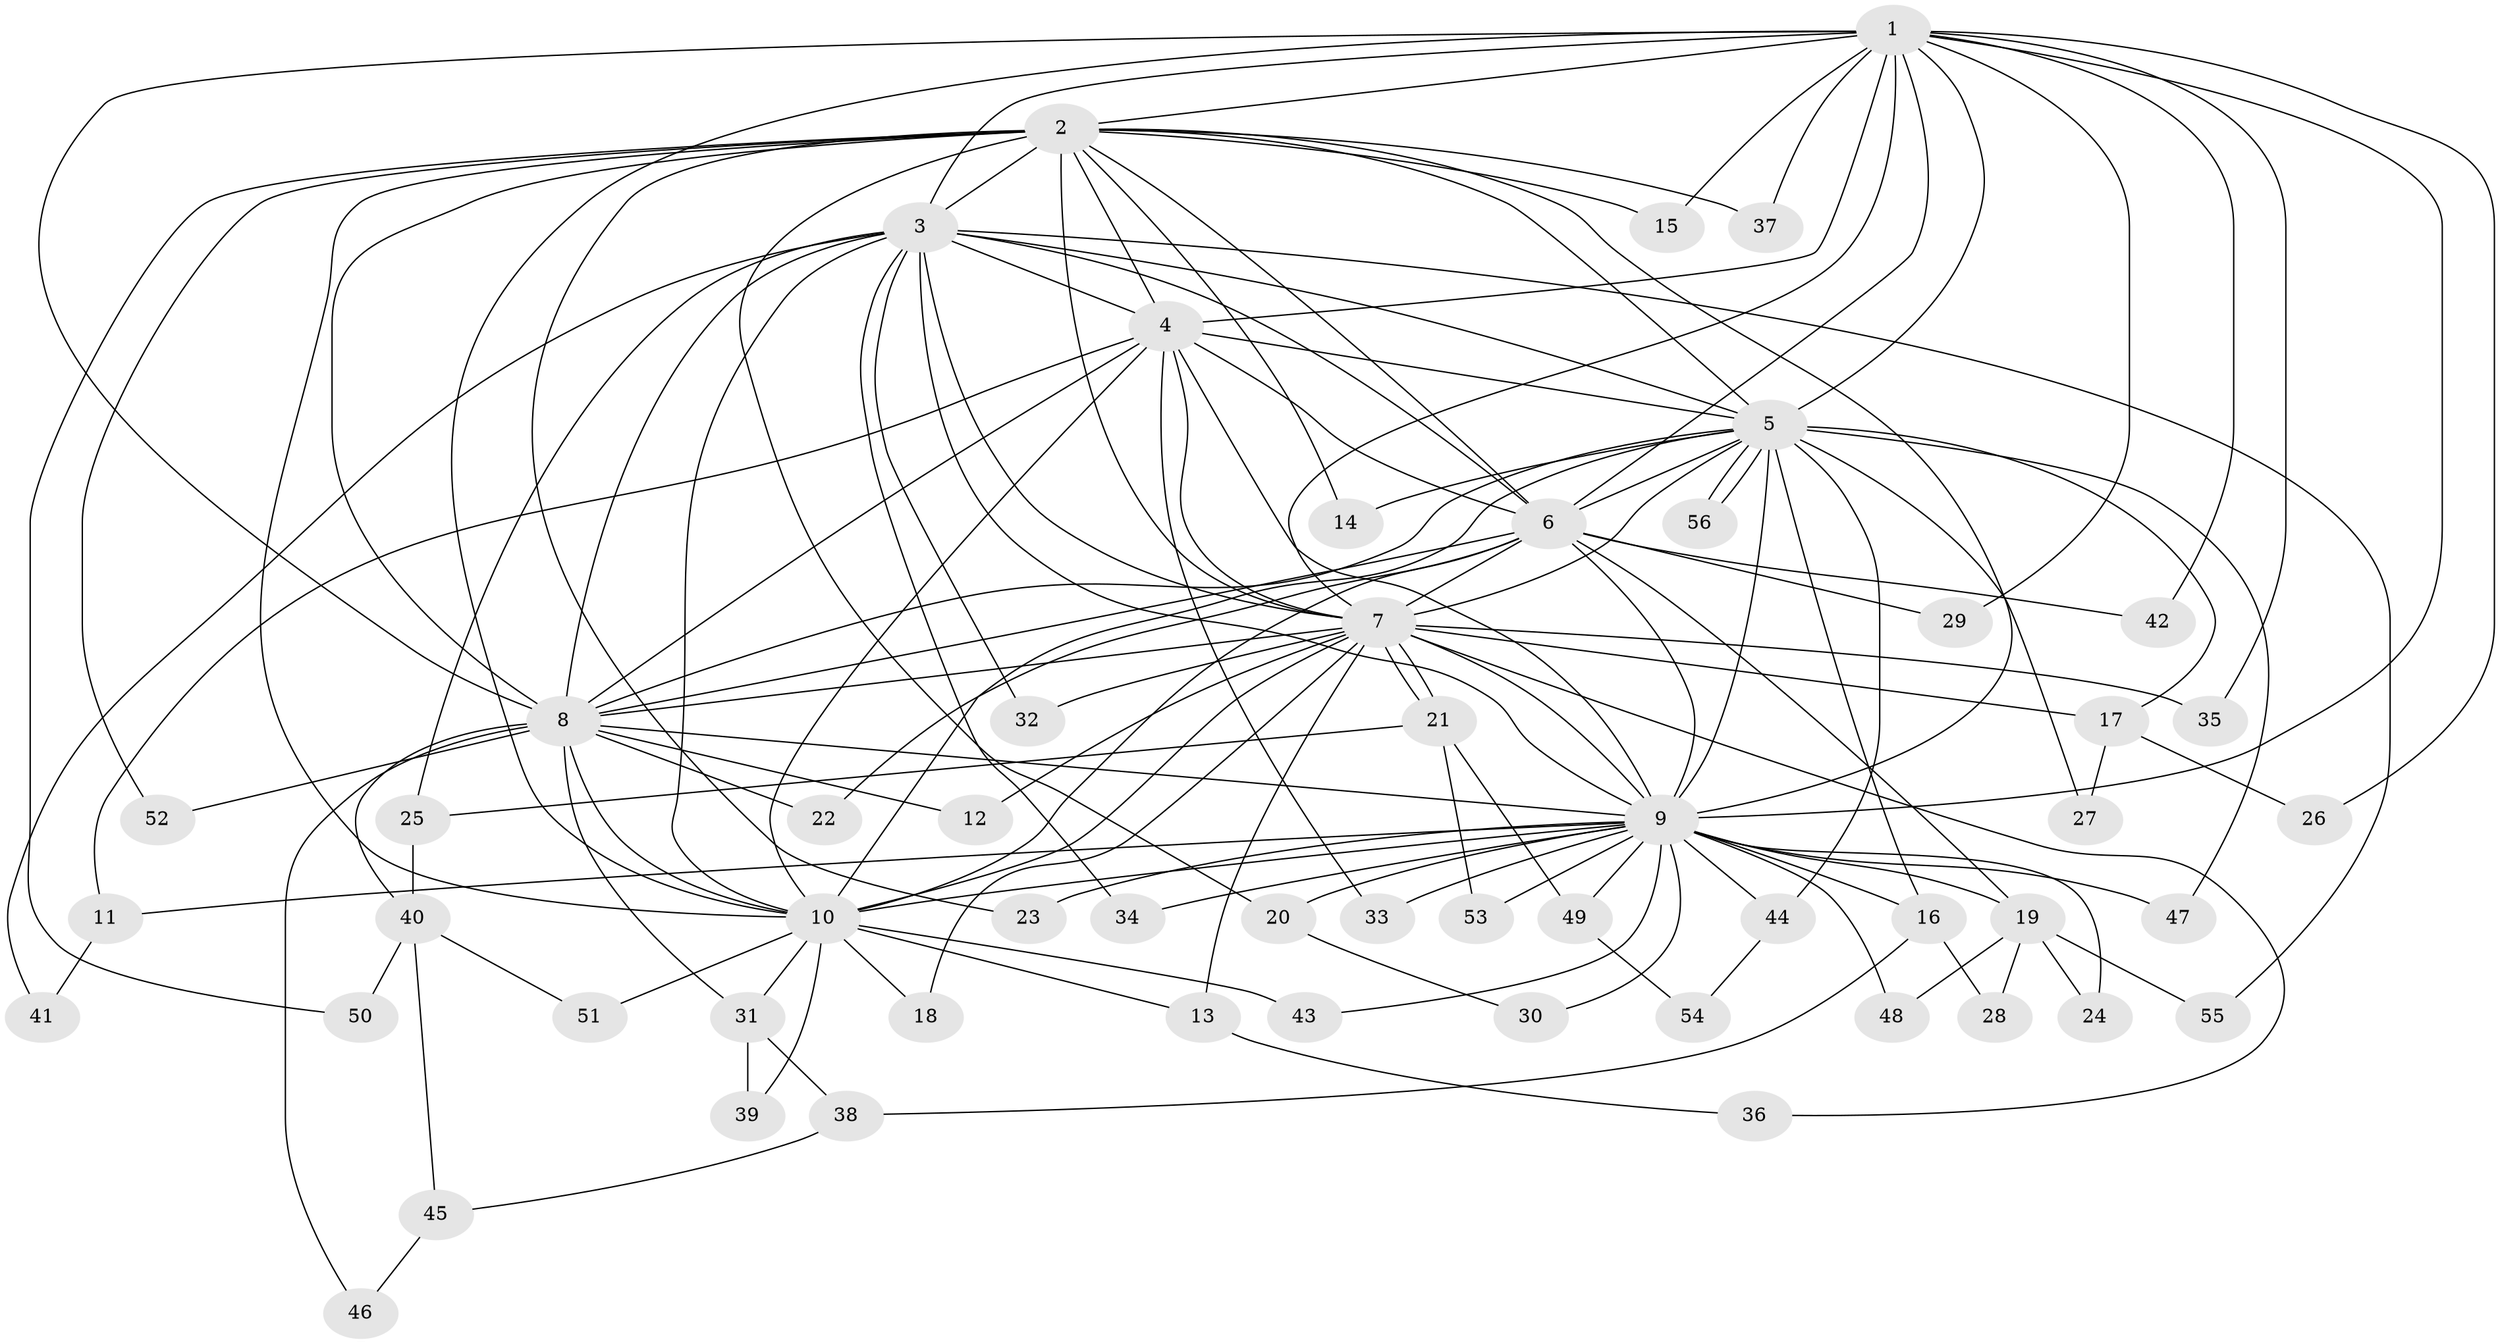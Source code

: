 // coarse degree distribution, {17: 0.02564102564102564, 12: 0.05128205128205128, 10: 0.02564102564102564, 22: 0.02564102564102564, 13: 0.05128205128205128, 3: 0.1282051282051282, 2: 0.5641025641025641, 5: 0.07692307692307693, 6: 0.02564102564102564, 1: 0.02564102564102564}
// Generated by graph-tools (version 1.1) at 2025/41/03/06/25 10:41:34]
// undirected, 56 vertices, 137 edges
graph export_dot {
graph [start="1"]
  node [color=gray90,style=filled];
  1;
  2;
  3;
  4;
  5;
  6;
  7;
  8;
  9;
  10;
  11;
  12;
  13;
  14;
  15;
  16;
  17;
  18;
  19;
  20;
  21;
  22;
  23;
  24;
  25;
  26;
  27;
  28;
  29;
  30;
  31;
  32;
  33;
  34;
  35;
  36;
  37;
  38;
  39;
  40;
  41;
  42;
  43;
  44;
  45;
  46;
  47;
  48;
  49;
  50;
  51;
  52;
  53;
  54;
  55;
  56;
  1 -- 2;
  1 -- 3;
  1 -- 4;
  1 -- 5;
  1 -- 6;
  1 -- 7;
  1 -- 8;
  1 -- 9;
  1 -- 10;
  1 -- 15;
  1 -- 26;
  1 -- 29;
  1 -- 35;
  1 -- 37;
  1 -- 42;
  2 -- 3;
  2 -- 4;
  2 -- 5;
  2 -- 6;
  2 -- 7;
  2 -- 8;
  2 -- 9;
  2 -- 10;
  2 -- 14;
  2 -- 15;
  2 -- 20;
  2 -- 23;
  2 -- 37;
  2 -- 50;
  2 -- 52;
  3 -- 4;
  3 -- 5;
  3 -- 6;
  3 -- 7;
  3 -- 8;
  3 -- 9;
  3 -- 10;
  3 -- 25;
  3 -- 32;
  3 -- 34;
  3 -- 41;
  3 -- 55;
  4 -- 5;
  4 -- 6;
  4 -- 7;
  4 -- 8;
  4 -- 9;
  4 -- 10;
  4 -- 11;
  4 -- 33;
  5 -- 6;
  5 -- 7;
  5 -- 8;
  5 -- 9;
  5 -- 10;
  5 -- 14;
  5 -- 16;
  5 -- 17;
  5 -- 27;
  5 -- 44;
  5 -- 47;
  5 -- 56;
  5 -- 56;
  6 -- 7;
  6 -- 8;
  6 -- 9;
  6 -- 10;
  6 -- 19;
  6 -- 22;
  6 -- 29;
  6 -- 42;
  7 -- 8;
  7 -- 9;
  7 -- 10;
  7 -- 12;
  7 -- 13;
  7 -- 17;
  7 -- 18;
  7 -- 21;
  7 -- 21;
  7 -- 32;
  7 -- 35;
  7 -- 36;
  8 -- 9;
  8 -- 10;
  8 -- 12;
  8 -- 22;
  8 -- 31;
  8 -- 40;
  8 -- 46;
  8 -- 52;
  9 -- 10;
  9 -- 11;
  9 -- 16;
  9 -- 19;
  9 -- 20;
  9 -- 23;
  9 -- 24;
  9 -- 30;
  9 -- 33;
  9 -- 34;
  9 -- 43;
  9 -- 44;
  9 -- 47;
  9 -- 48;
  9 -- 49;
  9 -- 53;
  10 -- 13;
  10 -- 18;
  10 -- 31;
  10 -- 39;
  10 -- 43;
  10 -- 51;
  11 -- 41;
  13 -- 36;
  16 -- 28;
  16 -- 38;
  17 -- 26;
  17 -- 27;
  19 -- 24;
  19 -- 28;
  19 -- 48;
  19 -- 55;
  20 -- 30;
  21 -- 25;
  21 -- 49;
  21 -- 53;
  25 -- 40;
  31 -- 38;
  31 -- 39;
  38 -- 45;
  40 -- 45;
  40 -- 50;
  40 -- 51;
  44 -- 54;
  45 -- 46;
  49 -- 54;
}
